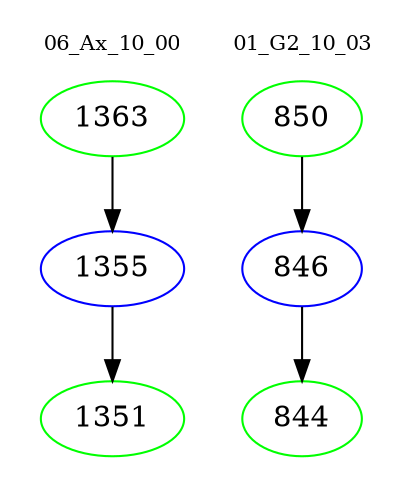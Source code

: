 digraph{
subgraph cluster_0 {
color = white
label = "06_Ax_10_00";
fontsize=10;
T0_1363 [label="1363", color="green"]
T0_1363 -> T0_1355 [color="black"]
T0_1355 [label="1355", color="blue"]
T0_1355 -> T0_1351 [color="black"]
T0_1351 [label="1351", color="green"]
}
subgraph cluster_1 {
color = white
label = "01_G2_10_03";
fontsize=10;
T1_850 [label="850", color="green"]
T1_850 -> T1_846 [color="black"]
T1_846 [label="846", color="blue"]
T1_846 -> T1_844 [color="black"]
T1_844 [label="844", color="green"]
}
}
